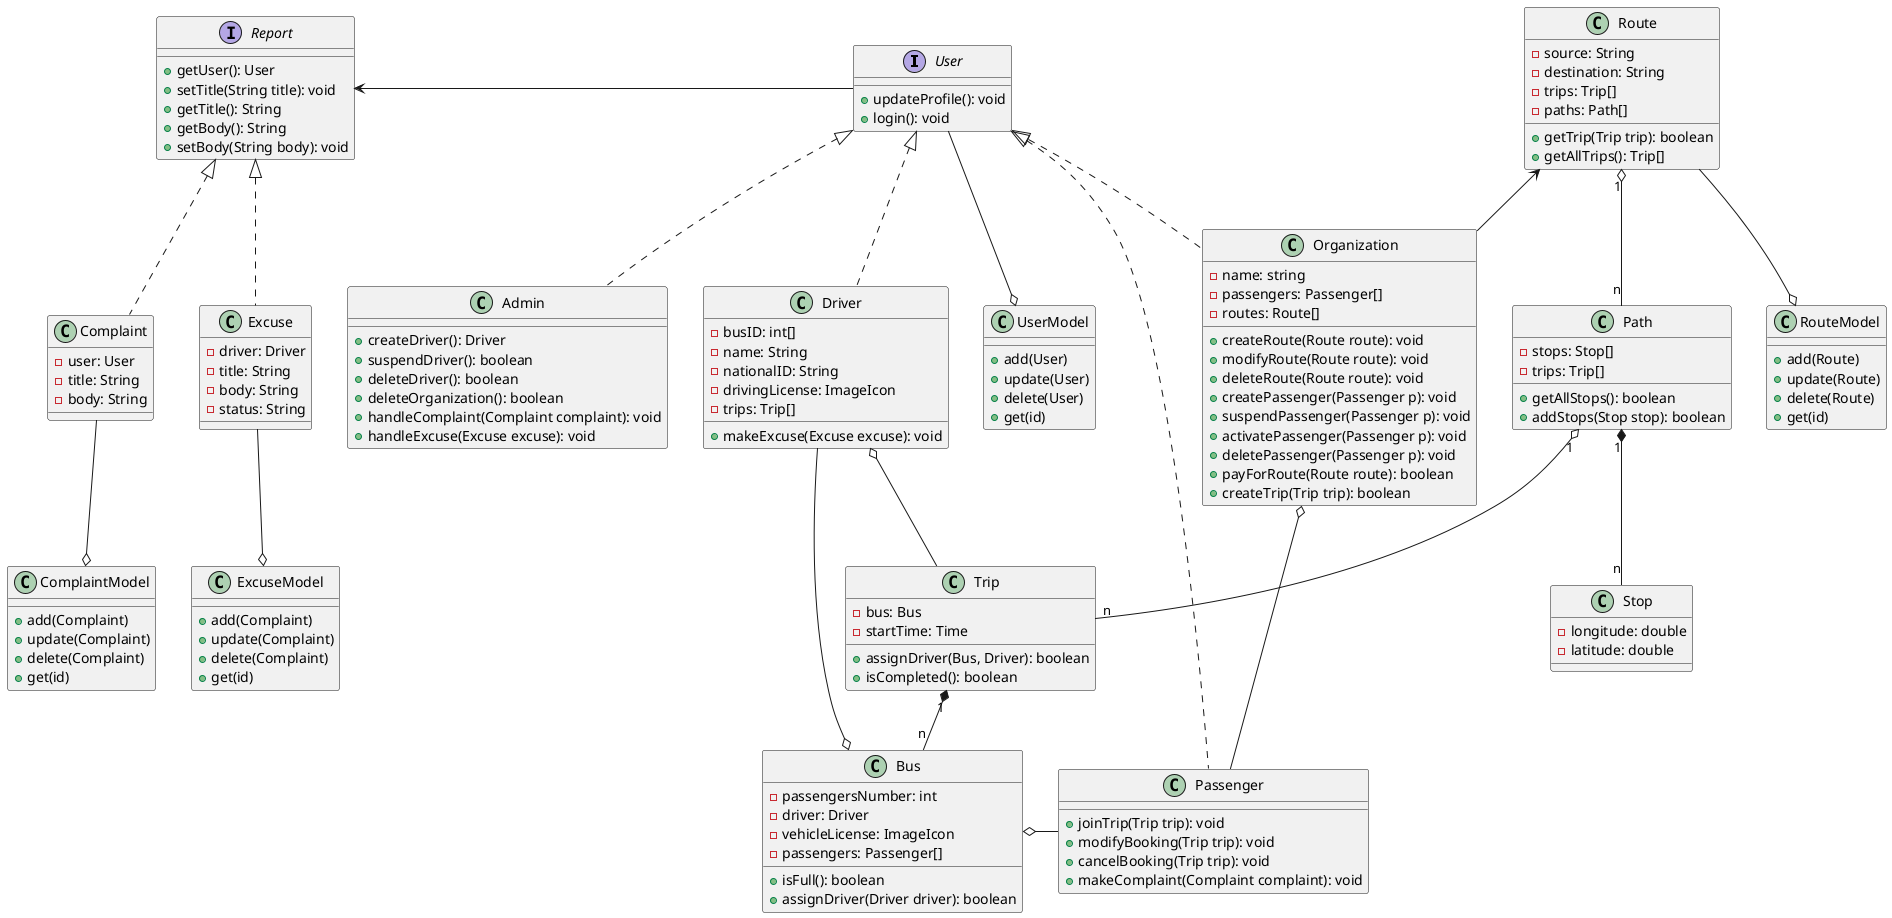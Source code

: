 /'
    spider ma7moud
    thank you for your permission
    a32al team graduation project ever
    howa lma bft7 el chat window bta3t zoom
    btzhr 3ndkom?
    zy mo3az
    ft7t
    mo3az 3shan ubuntu
    momken bardo
    mt3rfosh enny bl3b fe l background
    views & user interfaces
    setuser 3shan nzawar el reports
    5aleena fl classes

    5aleena fl el soura el kbeera
    5aleena ndeef dlw2ty classes
    w nseeb el attributes wl functions b3den

    fe views & UI
    in accordance with mvc
    hns2l bokra
    brb
    ana aft7 el use case?
    el shasha htb2a dy2a fash**
    momken n5ly el ashom straight lines bs msh btb2a 7lwa
    curves are for winners
    3eed ya m7moud
    ok
    alf salama
    fe fkra a7sn
    msh mohm el class diagram
    esmo usecasediagram 3la el repo

'/

@startuml class-diagram


interface User {
    +updateProfile(): void
    +login(): void
}

interface Report {
    +getUser(): User
    +setTitle(String title): void
    +getTitle(): String
    +getBody(): String
    +setBody(String body): void
}

' class Notification {
'     -id: int
'     -email: String
'     -subject: String
'     -body: String
'     +setTitle(String title): void
'     +getTitle(): String
'     +getBody(): String
'     +setBody(String body): void
' }

' i suggest removing all ids from all classes
' useless and repetitive
' :(
' whatever
' why didn't we add id to trip? for example
' see? that's what i am talking about
' this is repetitive
' REPEITIVE
' my internet connection disconnected for a few seconds
' let's go
' why put constructor
' 3ashan n2dr ndeno w ntl3 ****
' rabna yostor el mo3eda mtshofsh el comment da ^^
' ma7na 3mlna make complaint
' yes we removed
' ana shoftaha 5atwa gare2a
' bs 3gbtny
class Driver {
    -busID: int[]
    -name: String
    -nationalID: String
    -drivingLicense: ImageIcon
    -trips: Trip[]
    +makeExcuse(Excuse excuse): void
}

class Excuse {
    -driver: Driver
    -title: String
    -body: String
    -status: String
}

' msh hatetshal
class Bus {
    -passengersNumber: int
    -driver: Driver
    -vehicleLicense: ImageIcon
    -passengers: Passenger[]
    +isFull(): boolean
    +assignDriver(Driver driver): boolean
}

' sawany hwd7 el sora
' sorry
' el views hatedaf k functions?!!!
' fe aswat 3'reeba
' payment is out of scope?
' ok
' hns2l bokra
' hatedaf feen?
' law etshalet?
' msh e7na msh hn3ml view?
' fhmtk
' payForTrip and payForRoute?
' amsa7 route bs
' mafeesh route
' bs fe pay for trip
' tab enta mota5ayel el daf3 ezay
' bey7aseb 3la kol trip lw7daha
' dof3a b dof3a
' wla ezay
' da kwayes kalam mohsen
' 3ashan mnwrtsh nfsna nsheel kol el pay
' wogod activate w create passenger msh manteqy?
' tanaqod
' el org bt3m
' el kalam 3la men?

' men howa?
' fe create
' bs fe 7agat bt7sl fe el controller lma btkret route
' ezay ashelha
' m2oltosh 3la el class de abl kda
' route manager
' tamam
' KAN NEFSY ATLA3 COMPUTER SCIENTIST :(
' mbdrsesh fe canada
' esmaha eh ya m7moud fkrny
' albertaaaaaaa
' bl zabt
' bokra
' ht3mlo m3ana
' isa
' tamam
' ah sa7
' f3ln extend msh hna
' asl de 7aga so8ayra/baseeta
' boso el 7arka el gaya de
' byb2a feha t3deel route / path / mwa3eed
' aked lazm
' hn handlha b ay taree2a
' maho lazm tb2a flexible
' la2 efrd 3ayz tzwd path fe route
' 3mlt route w 3ayz adeef path gded h3ml eh?
' into the next class
' ya 3m el tas7ee7 bzramet
' sa2alt abl kda wa7d akbar mny fl kolya
' 2aly mashroo3 el ta5arog mn ashal el mawad w byzwd el gpa
' mn el noo3 elly bysheel
' howa bysheel bs msh 7aramy
' 5aleeh kda
' m2sood beh el controller
' this is the controller!!
' surprise
' msh fahmk
class Organization {
    -name: string
    -passengers: Passenger[]
    -routes: Route[]
    +createRoute(Route route): void
    +modifyRoute(Route route): void
    +deleteRoute(Route route): void
    +createPassenger(Passenger p): void
    +suspendPassenger(Passenger p): void
    +activatePassenger(Passenger p): void
    +deletePassenger(Passenger p): void
    +payForRoute(Route route): boolean
    +createTrip(Trip trip): boolean
}

class Complaint {
    -user: User
    -title: String
    -body: String
}

class UserModel {
    +add(User)
    +update(User)
    +delete(User)
    +get(id)
}

' msh lazem
' fokak
' hns2l bokra
' boso el 7arakat elly gaya de
' 3la asas 3ayz yjoin trip motakrera
' fby book path
' someone has his job daily
' does he have to join the same trip everyday
' bookTrip is for one-time maybe?
' book = join msh far2a
' momken
' 3la asas el book trip de el controller msh el view
' i agree
' what do you think about modify
' does makeComplaint have arguments?
' 3la asas el make complaint de btwsl el shakwa fo2 ll ghat el ma3neya
' wslt?
' whatever
' 3adeha
class Passenger {
    +joinTrip(Trip trip): void
    +modifyBooking(Trip trip): void
    +cancelBooking(Trip trip): void
    +makeComplaint(Complaint complaint): void
}

'Each route contains multiple paths'
'Each route contains source and destination only'
'Each path contains multiple stops'
'Each path contains multiple trips'
'Each trip has one start time'
class Route {
    -source: String
    -destination: String
    -trips: Trip[]
    -paths: Path[]
    +getTrip(Trip trip): boolean
    +getAllTrips(): Trip[]
}

class Trip {
    -bus: Bus
    -startTime: Time
    +assignDriver(Bus, Driver): boolean
    +isCompleted(): boolean
}
''
class Path {
    -stops: Stop[]
    -trips: Trip[]
    +getAllStops(): boolean
    +addStops(Stop stop): boolean
}

class Stop {
    -longitude: double
    -latitude: double
}

' class NotificationModel {
'     +add(Notification)
'     +update(Notification)
'     +delete(Notification)
'     +get(id)
' }

class ExcuseModel {
    +add(Complaint)
    +update(Complaint)
    +delete(Complaint)
    +get(id)
}

class RouteModel {
    +add(Route)
    +update(Route)
    +delete(Route)
    +get(id)
}

class ComplaintModel {
    +add(Complaint)
    +update(Complaint)
    +delete(Complaint)
    +get(id)
}

' everything is done
' very clean
' no entity
' yes model
' what model is missing?
' el rasma momken tet3adel de msh moshkla
' momken tetlawen 7ta
' da elly b2olo
' el id dayman mwgood
class Admin {
    +createDriver(): Driver
    +suspendDriver(): boolean
    +deleteDriver(): boolean
    +deleteOrganization(): boolean
    +handleComplaint(Complaint complaint): void
    +handleExcuse(Excuse excuse): void
}

User <|.. Driver
User <|.. Organization
User <|.. Passenger
User <|.. Admin

Report <|.. Excuse
Report <|.. Complaint

Report <- User

Driver o-- Trip

Bus o- Passenger
Bus o-- Driver

Organization o-- Passenger

User --o UserModel

' de aggregation
' el 3aks?
' keda driver w trip sa7
' el error bsbb en ana m3mltsh refresh ll preview
Route "1" o-- "n" Path
Path "1" o-- "n" Trip
Route <-- Organization

Trip "1" *-- "n" Bus

Path "1" *-- "n" Stop

Route --o RouteModel

Complaint --o ComplaintModel

Excuse --o ExcuseModel

@enduml

' el notification marbouta be meeeeen?
' mb7bsh el franco :(
' ashel el notification?
' sorry
' kalam beny w benk?
' msh moktn3 b ay aggregation m3 model


' el user wl report 3laka eh?

' el user wl report 3laka eh?

' el user wl report 3laka eh?

' el user wl report 3laka eh?

' el user wl report 3laka eh?

' association or aggregation

' m7moud shayfha eh

' ana shayf zy m7moud

' ana shayf mfesh 3laka ben report w user

' tb2a el 3laka ben 3yalhom

' passenger & complaint

' driver & excuse

' it is my idea

' organization doesn't complain

' f men?

' da fe makatebna

' anything else?

' hns2l bokra

' we will ask tomorrow about:
' 1- adding views
' 2- ?

' the number of dashes mean:
' 1 dash: horizontal
' 2 dashes: vertical
' 3 or more: longer